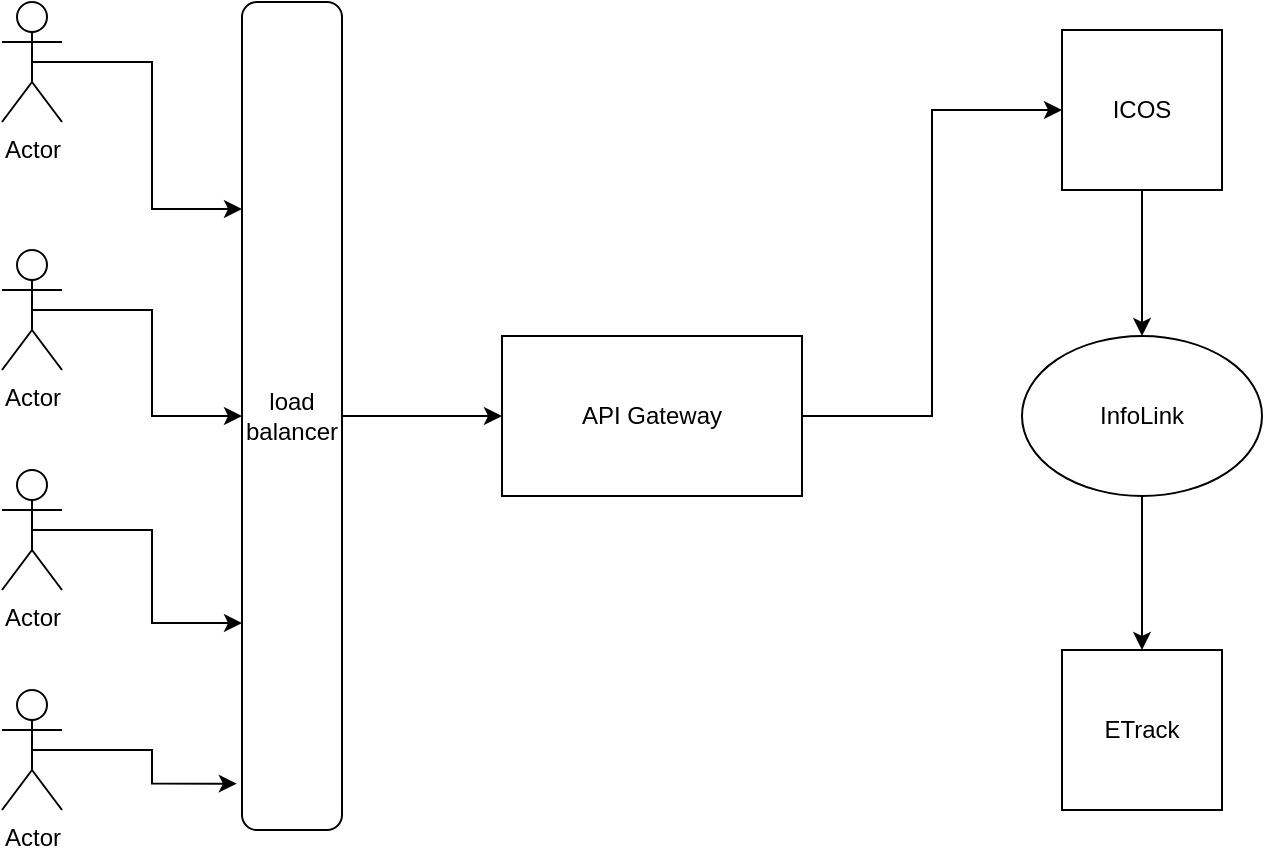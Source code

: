 <mxfile version="21.6.8" type="github">
  <diagram name="Page-1" id="e7e014a7-5840-1c2e-5031-d8a46d1fe8dd">
    <mxGraphModel dx="1122" dy="718" grid="1" gridSize="10" guides="1" tooltips="1" connect="1" arrows="1" fold="1" page="1" pageScale="1" pageWidth="1169" pageHeight="826" background="none" math="0" shadow="0">
      <root>
        <mxCell id="0" />
        <mxCell id="1" parent="0" />
        <mxCell id="GGDaWZ4xMADdUApHqGQR-47" style="edgeStyle=orthogonalEdgeStyle;rounded=0;orthogonalLoop=1;jettySize=auto;html=1;exitX=0.5;exitY=0.5;exitDx=0;exitDy=0;exitPerimeter=0;entryX=0.25;entryY=1;entryDx=0;entryDy=0;" edge="1" parent="1" source="GGDaWZ4xMADdUApHqGQR-41" target="GGDaWZ4xMADdUApHqGQR-45">
          <mxGeometry relative="1" as="geometry" />
        </mxCell>
        <mxCell id="GGDaWZ4xMADdUApHqGQR-41" value="Actor" style="shape=umlActor;verticalLabelPosition=bottom;verticalAlign=top;html=1;outlineConnect=0;" vertex="1" parent="1">
          <mxGeometry x="30" y="196" width="30" height="60" as="geometry" />
        </mxCell>
        <mxCell id="GGDaWZ4xMADdUApHqGQR-48" style="edgeStyle=orthogonalEdgeStyle;rounded=0;orthogonalLoop=1;jettySize=auto;html=1;exitX=0.5;exitY=0.5;exitDx=0;exitDy=0;exitPerimeter=0;entryX=0.5;entryY=1;entryDx=0;entryDy=0;" edge="1" parent="1" source="GGDaWZ4xMADdUApHqGQR-42" target="GGDaWZ4xMADdUApHqGQR-45">
          <mxGeometry relative="1" as="geometry" />
        </mxCell>
        <mxCell id="GGDaWZ4xMADdUApHqGQR-42" value="Actor" style="shape=umlActor;verticalLabelPosition=bottom;verticalAlign=top;html=1;outlineConnect=0;" vertex="1" parent="1">
          <mxGeometry x="30" y="320" width="30" height="60" as="geometry" />
        </mxCell>
        <mxCell id="GGDaWZ4xMADdUApHqGQR-49" style="edgeStyle=orthogonalEdgeStyle;rounded=0;orthogonalLoop=1;jettySize=auto;html=1;exitX=0.5;exitY=0.5;exitDx=0;exitDy=0;exitPerimeter=0;entryX=0.75;entryY=1;entryDx=0;entryDy=0;" edge="1" parent="1" source="GGDaWZ4xMADdUApHqGQR-43" target="GGDaWZ4xMADdUApHqGQR-45">
          <mxGeometry relative="1" as="geometry" />
        </mxCell>
        <mxCell id="GGDaWZ4xMADdUApHqGQR-43" value="Actor" style="shape=umlActor;verticalLabelPosition=bottom;verticalAlign=top;html=1;outlineConnect=0;" vertex="1" parent="1">
          <mxGeometry x="30" y="430" width="30" height="60" as="geometry" />
        </mxCell>
        <mxCell id="GGDaWZ4xMADdUApHqGQR-50" style="edgeStyle=orthogonalEdgeStyle;rounded=0;orthogonalLoop=1;jettySize=auto;html=1;exitX=0.5;exitY=0.5;exitDx=0;exitDy=0;exitPerimeter=0;entryX=0.944;entryY=1.052;entryDx=0;entryDy=0;entryPerimeter=0;" edge="1" parent="1" source="GGDaWZ4xMADdUApHqGQR-44" target="GGDaWZ4xMADdUApHqGQR-45">
          <mxGeometry relative="1" as="geometry" />
        </mxCell>
        <mxCell id="GGDaWZ4xMADdUApHqGQR-44" value="Actor" style="shape=umlActor;verticalLabelPosition=bottom;verticalAlign=top;html=1;outlineConnect=0;" vertex="1" parent="1">
          <mxGeometry x="30" y="540" width="30" height="60" as="geometry" />
        </mxCell>
        <mxCell id="GGDaWZ4xMADdUApHqGQR-51" style="edgeStyle=orthogonalEdgeStyle;rounded=0;orthogonalLoop=1;jettySize=auto;html=1;exitX=0.5;exitY=0;exitDx=0;exitDy=0;" edge="1" parent="1" source="GGDaWZ4xMADdUApHqGQR-45" target="GGDaWZ4xMADdUApHqGQR-46">
          <mxGeometry relative="1" as="geometry" />
        </mxCell>
        <mxCell id="GGDaWZ4xMADdUApHqGQR-45" value="load&lt;br&gt;balancer" style="rounded=1;whiteSpace=wrap;html=1;direction=south;" vertex="1" parent="1">
          <mxGeometry x="150" y="196" width="50" height="414" as="geometry" />
        </mxCell>
        <mxCell id="GGDaWZ4xMADdUApHqGQR-53" style="edgeStyle=orthogonalEdgeStyle;rounded=0;orthogonalLoop=1;jettySize=auto;html=1;exitX=1;exitY=0.5;exitDx=0;exitDy=0;entryX=0;entryY=0.5;entryDx=0;entryDy=0;" edge="1" parent="1" source="GGDaWZ4xMADdUApHqGQR-46" target="GGDaWZ4xMADdUApHqGQR-52">
          <mxGeometry relative="1" as="geometry" />
        </mxCell>
        <mxCell id="GGDaWZ4xMADdUApHqGQR-55" style="edgeStyle=orthogonalEdgeStyle;rounded=0;orthogonalLoop=1;jettySize=auto;html=1;exitX=0.5;exitY=1;exitDx=0;exitDy=0;entryX=0.5;entryY=0;entryDx=0;entryDy=0;" edge="1" parent="1" source="GGDaWZ4xMADdUApHqGQR-56" target="GGDaWZ4xMADdUApHqGQR-54">
          <mxGeometry relative="1" as="geometry" />
        </mxCell>
        <mxCell id="GGDaWZ4xMADdUApHqGQR-46" value="API Gateway" style="rounded=0;whiteSpace=wrap;html=1;" vertex="1" parent="1">
          <mxGeometry x="280" y="363" width="150" height="80" as="geometry" />
        </mxCell>
        <mxCell id="GGDaWZ4xMADdUApHqGQR-57" style="edgeStyle=orthogonalEdgeStyle;rounded=0;orthogonalLoop=1;jettySize=auto;html=1;exitX=0.5;exitY=1;exitDx=0;exitDy=0;" edge="1" parent="1" source="GGDaWZ4xMADdUApHqGQR-52" target="GGDaWZ4xMADdUApHqGQR-56">
          <mxGeometry relative="1" as="geometry" />
        </mxCell>
        <mxCell id="GGDaWZ4xMADdUApHqGQR-52" value="ICOS" style="whiteSpace=wrap;html=1;aspect=fixed;" vertex="1" parent="1">
          <mxGeometry x="560" y="210" width="80" height="80" as="geometry" />
        </mxCell>
        <mxCell id="GGDaWZ4xMADdUApHqGQR-54" value="ETrack" style="whiteSpace=wrap;html=1;aspect=fixed;" vertex="1" parent="1">
          <mxGeometry x="560" y="520" width="80" height="80" as="geometry" />
        </mxCell>
        <mxCell id="GGDaWZ4xMADdUApHqGQR-56" value="InfoLink" style="ellipse;whiteSpace=wrap;html=1;" vertex="1" parent="1">
          <mxGeometry x="540" y="363" width="120" height="80" as="geometry" />
        </mxCell>
      </root>
    </mxGraphModel>
  </diagram>
</mxfile>
